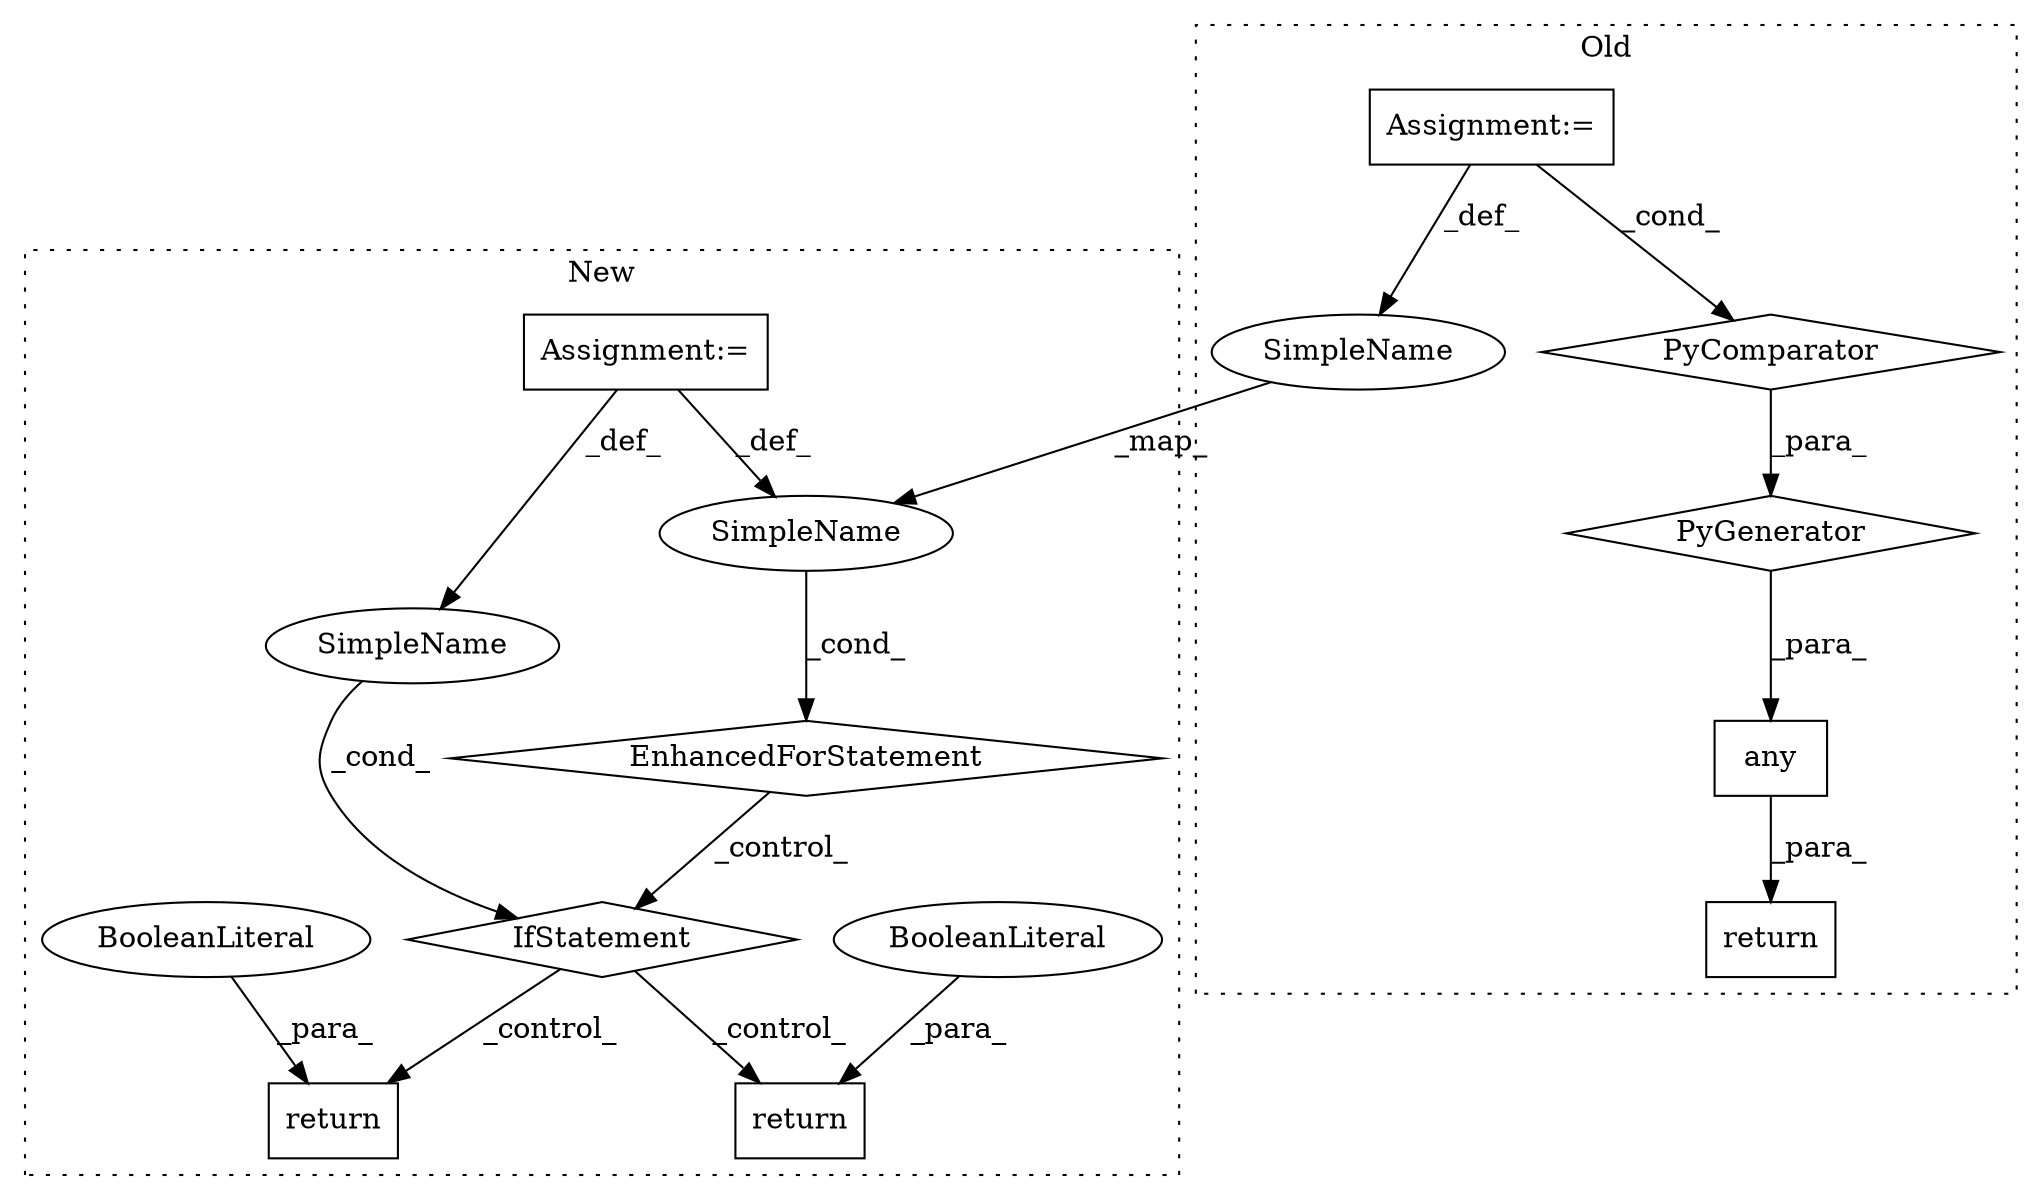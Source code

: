 digraph G {
subgraph cluster0 {
1 [label="any" a="32" s="9139,9479" l="15,-3" shape="box"];
3 [label="Assignment:=" a="7" s="9445" l="28" shape="box"];
4 [label="PyComparator" a="113" s="9445" l="28" shape="diamond"];
5 [label="PyGenerator" a="107" s="9154" l="325" shape="diamond"];
6 [label="return" a="41" s="9132" l="7" shape="box"];
12 [label="SimpleName" a="42" s="9244" l="1" shape="ellipse"];
label = "Old";
style="dotted";
}
subgraph cluster1 {
2 [label="return" a="41" s="10608" l="7" shape="box"];
7 [label="IfStatement" a="25" s="10544,10592" l="4,2" shape="diamond"];
8 [label="SimpleName" a="42" s="" l="" shape="ellipse"];
9 [label="BooleanLiteral" a="9" s="10615" l="4" shape="ellipse"];
10 [label="EnhancedForStatement" a="70" s="10436,10530" l="61,2" shape="diamond"];
11 [label="SimpleName" a="42" s="10501" l="1" shape="ellipse"];
13 [label="Assignment:=" a="7" s="10436,10530" l="61,2" shape="box"];
14 [label="return" a="41" s="10657" l="7" shape="box"];
15 [label="BooleanLiteral" a="9" s="10664" l="5" shape="ellipse"];
label = "New";
style="dotted";
}
1 -> 6 [label="_para_"];
3 -> 12 [label="_def_"];
3 -> 4 [label="_cond_"];
4 -> 5 [label="_para_"];
5 -> 1 [label="_para_"];
7 -> 14 [label="_control_"];
7 -> 2 [label="_control_"];
8 -> 7 [label="_cond_"];
9 -> 2 [label="_para_"];
10 -> 7 [label="_control_"];
11 -> 10 [label="_cond_"];
12 -> 11 [label="_map_"];
13 -> 8 [label="_def_"];
13 -> 11 [label="_def_"];
15 -> 14 [label="_para_"];
}